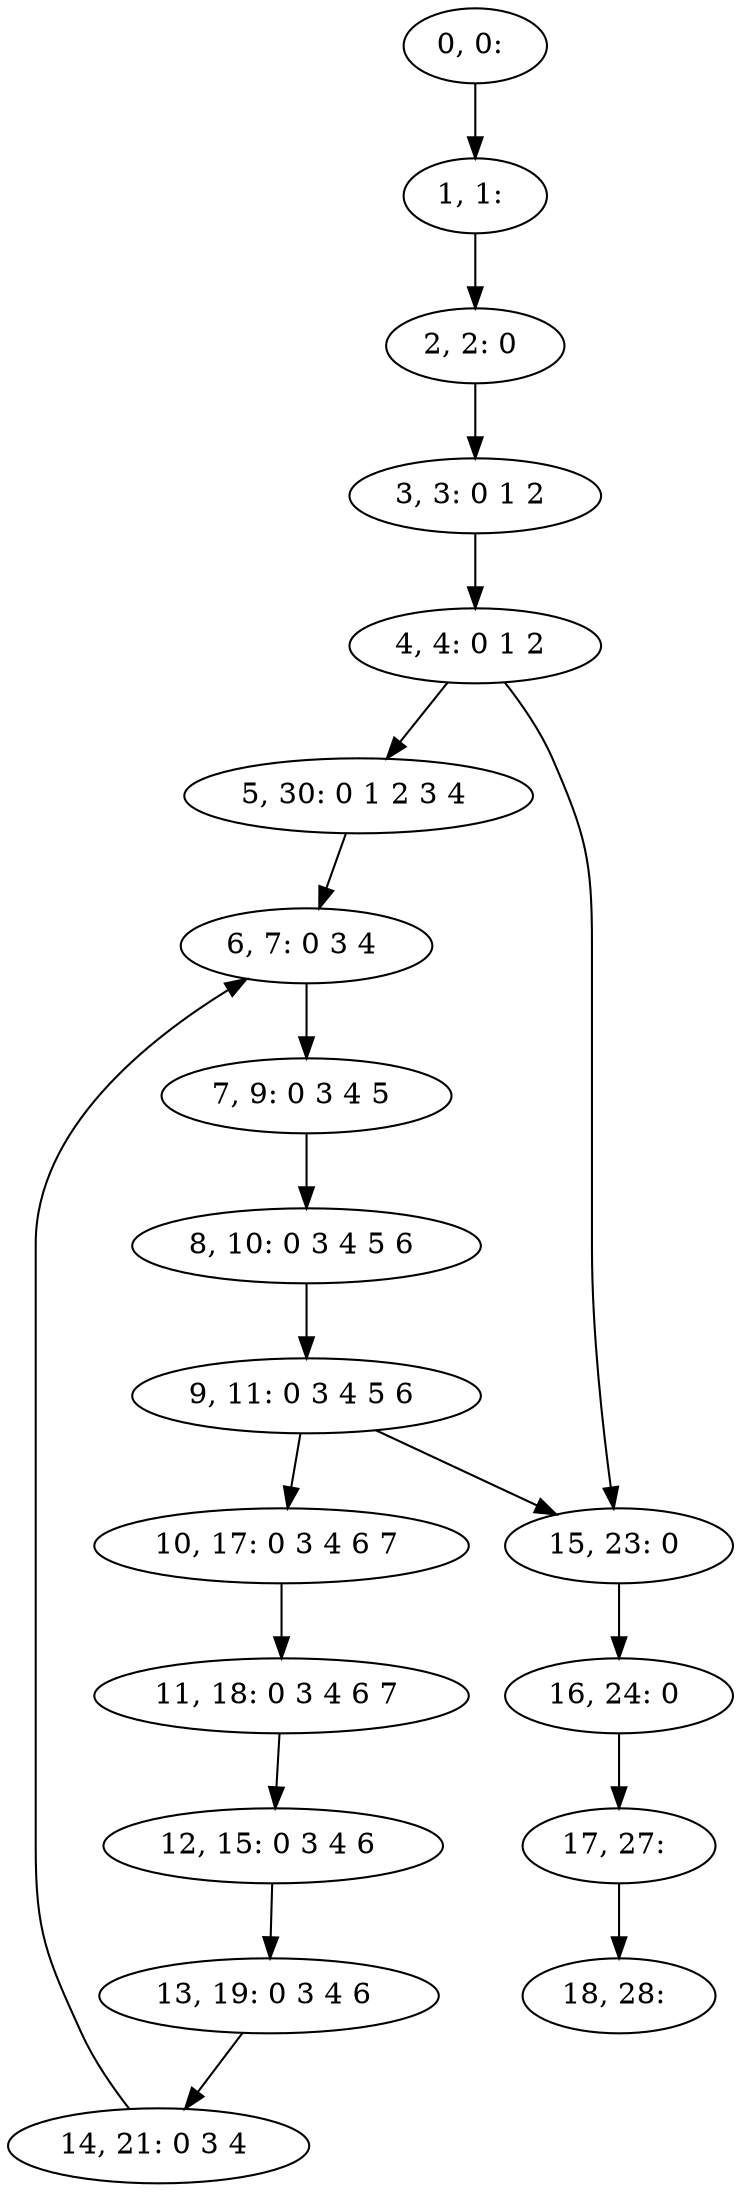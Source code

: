 digraph G {
0[label="0, 0: "];
1[label="1, 1: "];
2[label="2, 2: 0 "];
3[label="3, 3: 0 1 2 "];
4[label="4, 4: 0 1 2 "];
5[label="5, 30: 0 1 2 3 4 "];
6[label="6, 7: 0 3 4 "];
7[label="7, 9: 0 3 4 5 "];
8[label="8, 10: 0 3 4 5 6 "];
9[label="9, 11: 0 3 4 5 6 "];
10[label="10, 17: 0 3 4 6 7 "];
11[label="11, 18: 0 3 4 6 7 "];
12[label="12, 15: 0 3 4 6 "];
13[label="13, 19: 0 3 4 6 "];
14[label="14, 21: 0 3 4 "];
15[label="15, 23: 0 "];
16[label="16, 24: 0 "];
17[label="17, 27: "];
18[label="18, 28: "];
0->1 ;
1->2 ;
2->3 ;
3->4 ;
4->5 ;
4->15 ;
5->6 ;
6->7 ;
7->8 ;
8->9 ;
9->10 ;
9->15 ;
10->11 ;
11->12 ;
12->13 ;
13->14 ;
14->6 ;
15->16 ;
16->17 ;
17->18 ;
}
